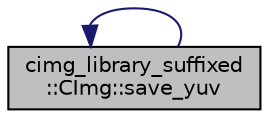 digraph "cimg_library_suffixed::CImg::save_yuv"
{
  edge [fontname="Helvetica",fontsize="10",labelfontname="Helvetica",labelfontsize="10"];
  node [fontname="Helvetica",fontsize="10",shape=record];
  rankdir="LR";
  Node3108 [label="cimg_library_suffixed\l::CImg::save_yuv",height=0.2,width=0.4,color="black", fillcolor="grey75", style="filled", fontcolor="black"];
  Node3108 -> Node3108 [dir="back",color="midnightblue",fontsize="10",style="solid",fontname="Helvetica"];
}
